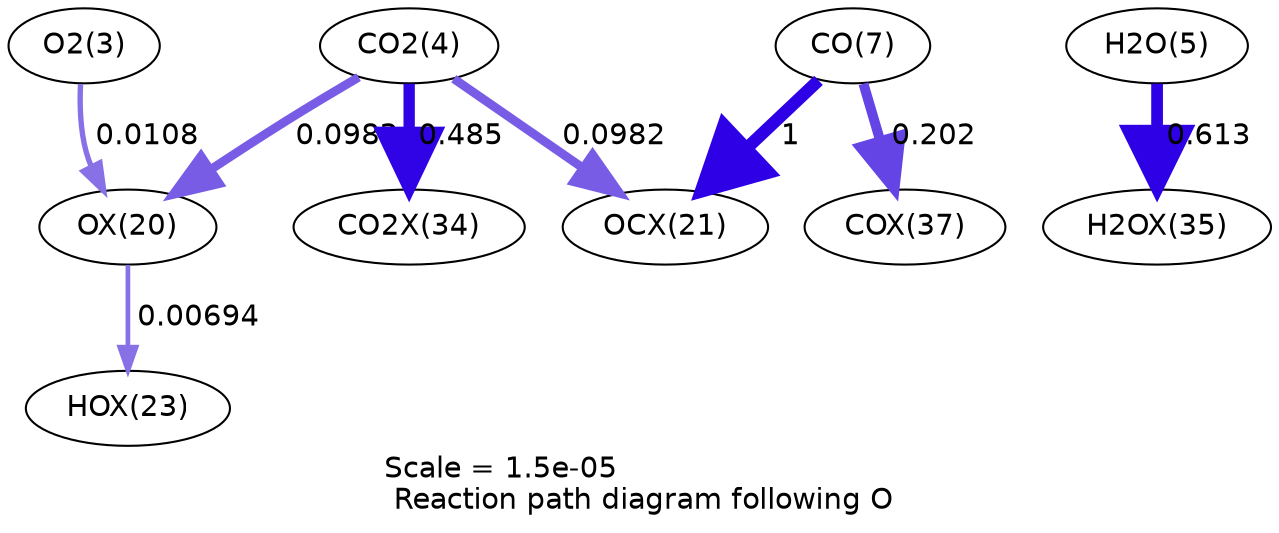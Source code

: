 digraph reaction_paths {
center=1;
s5 -> s23[fontname="Helvetica", penwidth=2.58, arrowsize=1.29, color="0.7, 0.511, 0.9"
, label=" 0.0108"];
s23 -> s26[fontname="Helvetica", penwidth=2.25, arrowsize=1.12, color="0.7, 0.507, 0.9"
, label=" 0.00694"];
s6 -> s23[fontname="Helvetica", penwidth=4.25, arrowsize=2.12, color="0.7, 0.598, 0.9"
, label=" 0.0982"];
s7 -> s32[fontname="Helvetica", penwidth=5.63, arrowsize=2.81, color="0.7, 1.11, 0.9"
, label=" 0.613"];
s9 -> s24[fontname="Helvetica", penwidth=6, arrowsize=3, color="0.7, 1.5, 0.9"
, label=" 1"];
s9 -> s34[fontname="Helvetica", penwidth=4.79, arrowsize=2.4, color="0.7, 0.702, 0.9"
, label=" 0.202"];
s6 -> s24[fontname="Helvetica", penwidth=4.25, arrowsize=2.12, color="0.7, 0.598, 0.9"
, label=" 0.0982"];
s6 -> s31[fontname="Helvetica", penwidth=5.45, arrowsize=2.73, color="0.7, 0.985, 0.9"
, label=" 0.485"];
s5 [ fontname="Helvetica", label="O2(3)"];
s6 [ fontname="Helvetica", label="CO2(4)"];
s7 [ fontname="Helvetica", label="H2O(5)"];
s9 [ fontname="Helvetica", label="CO(7)"];
s23 [ fontname="Helvetica", label="OX(20)"];
s24 [ fontname="Helvetica", label="OCX(21)"];
s26 [ fontname="Helvetica", label="HOX(23)"];
s31 [ fontname="Helvetica", label="CO2X(34)"];
s32 [ fontname="Helvetica", label="H2OX(35)"];
s34 [ fontname="Helvetica", label="COX(37)"];
 label = "Scale = 1.5e-05\l Reaction path diagram following O";
 fontname = "Helvetica";
}
